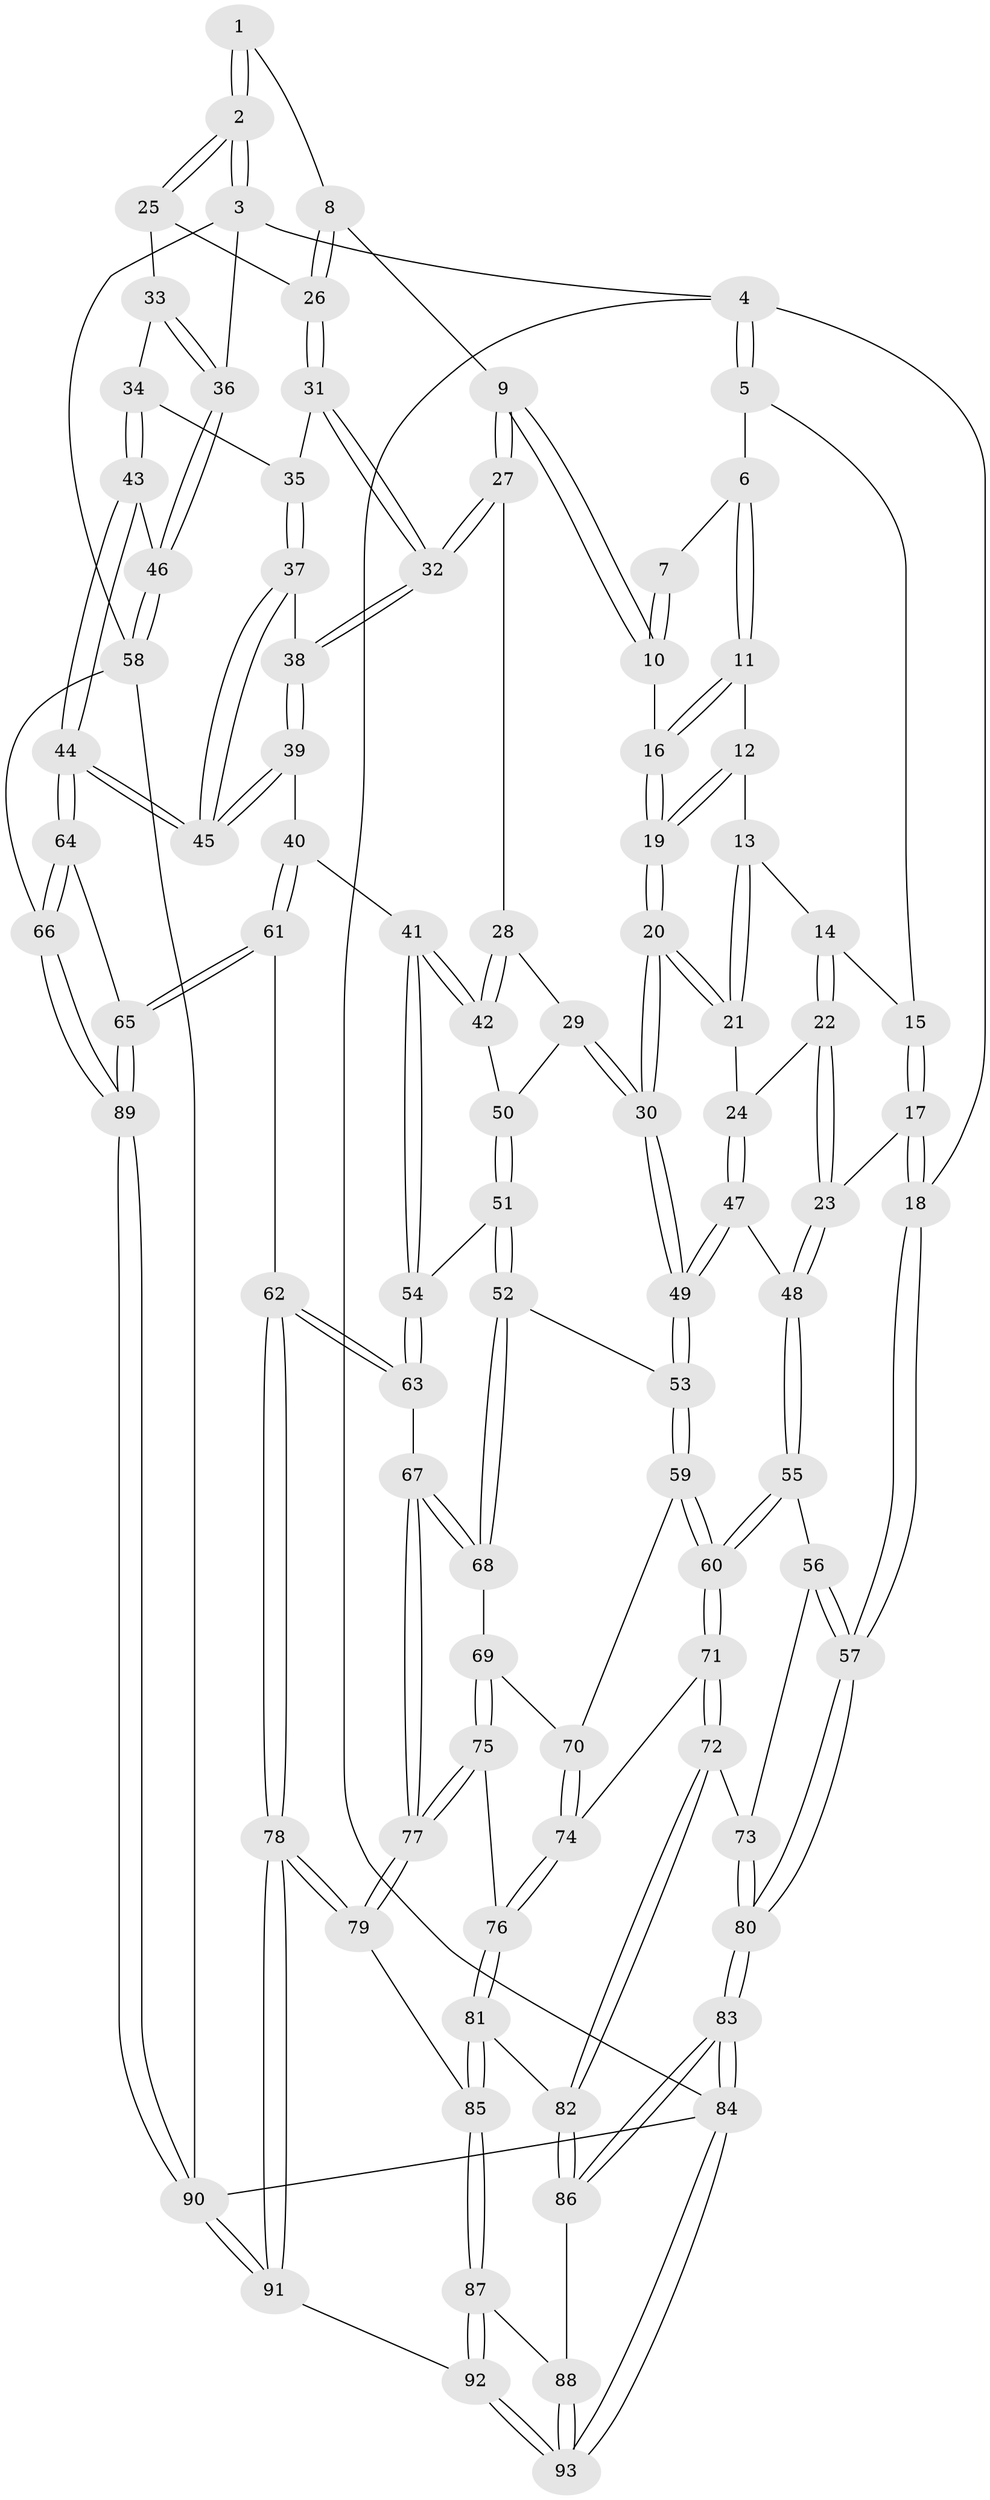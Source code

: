 // Generated by graph-tools (version 1.1) at 2025/02/03/09/25 05:02:14]
// undirected, 93 vertices, 229 edges
graph export_dot {
graph [start="1"]
  node [color=gray90,style=filled];
  1 [pos="+0.6867828592788718+0"];
  2 [pos="+1+0"];
  3 [pos="+1+0"];
  4 [pos="+0+0"];
  5 [pos="+0.15482801064590943+0"];
  6 [pos="+0.3816103078309017+0"];
  7 [pos="+0.5255015615325102+0"];
  8 [pos="+0.6524532502025415+0.04896966264734423"];
  9 [pos="+0.5773791019057259+0.12457184118006309"];
  10 [pos="+0.5304266043983407+0.09709977886586005"];
  11 [pos="+0.36472817603867647+0"];
  12 [pos="+0.34360762601402484+0"];
  13 [pos="+0.3082129553415568+0.03164698729936479"];
  14 [pos="+0.21483216505276043+0.05929955396732775"];
  15 [pos="+0.17297963481615133+0.022124275062699678"];
  16 [pos="+0.47010210756900067+0.10319379359932646"];
  17 [pos="+0+0.18021007303932368"];
  18 [pos="+0+0.17276450178731428"];
  19 [pos="+0.40813986692677423+0.16107284242477096"];
  20 [pos="+0.35333167089579154+0.24248584957988778"];
  21 [pos="+0.32275824573461714+0.23166584466526022"];
  22 [pos="+0.20043765454838097+0.22058780623552118"];
  23 [pos="+0.052036075787372744+0.21032595116168382"];
  24 [pos="+0.2233689767801214+0.23160015992968078"];
  25 [pos="+0.7953765715487042+0.13121295634574848"];
  26 [pos="+0.7873090614844162+0.13454175352333014"];
  27 [pos="+0.608383717871896+0.2250987493943595"];
  28 [pos="+0.5709488479348659+0.24924385119010684"];
  29 [pos="+0.4913101236135985+0.28640330474004805"];
  30 [pos="+0.3835809469731779+0.2788844933759863"];
  31 [pos="+0.7132646603769714+0.2147339134549576"];
  32 [pos="+0.6512917573370096+0.23852865256040504"];
  33 [pos="+0.8619326395912779+0.2243151319177747"];
  34 [pos="+0.89183539079997+0.27784883986081693"];
  35 [pos="+0.7965875157109149+0.291700669572534"];
  36 [pos="+1+0"];
  37 [pos="+0.7831097089392501+0.3327666914378409"];
  38 [pos="+0.6797227630701571+0.3391248103052839"];
  39 [pos="+0.6744475415051226+0.42249100767451897"];
  40 [pos="+0.647973415943731+0.4422430064632825"];
  41 [pos="+0.6251936275770681+0.44573687453764566"];
  42 [pos="+0.5941174799583671+0.37301601094571946"];
  43 [pos="+0.9584035858702437+0.315662854095634"];
  44 [pos="+0.8291889285422663+0.4535129412137623"];
  45 [pos="+0.8267924165820497+0.4521475241059668"];
  46 [pos="+1+0.2837271095725487"];
  47 [pos="+0.19743234647899163+0.3908723300448392"];
  48 [pos="+0.15071150734251146+0.4437591207945853"];
  49 [pos="+0.36421745316850657+0.42797865934105944"];
  50 [pos="+0.5041422610976541+0.3186739451081871"];
  51 [pos="+0.5439021341059915+0.4419831596989693"];
  52 [pos="+0.4246018426517503+0.4797441802987928"];
  53 [pos="+0.3701640648711124+0.4584735909575345"];
  54 [pos="+0.5901047031104049+0.4582930928785035"];
  55 [pos="+0.1296788801420438+0.49228397139634716"];
  56 [pos="+0.1010323837505556+0.49670114694553585"];
  57 [pos="+0+0.5221721483690481"];
  58 [pos="+1+0.6471738567920994"];
  59 [pos="+0.34184515875342714+0.4911892125279641"];
  60 [pos="+0.2245253898360143+0.5558222883468518"];
  61 [pos="+0.7371512662354013+0.6850535050693656"];
  62 [pos="+0.6626513371869346+0.6947227695883653"];
  63 [pos="+0.5588362958861329+0.6107999419024783"];
  64 [pos="+0.8738651118006827+0.6249291543267184"];
  65 [pos="+0.7379310463302629+0.6851677101436547"];
  66 [pos="+0.9989708421115652+0.6562646088840368"];
  67 [pos="+0.5178341245501448+0.6088984825528216"];
  68 [pos="+0.4755970742769782+0.5749930519121724"];
  69 [pos="+0.40002851944159723+0.6106905728455556"];
  70 [pos="+0.37442499739549095+0.6025313608062316"];
  71 [pos="+0.22671172300577927+0.5764597169854725"];
  72 [pos="+0.16536047632705167+0.6976333195554483"];
  73 [pos="+0.1267100648709758+0.670838614717568"];
  74 [pos="+0.320083034248617+0.668316945262198"];
  75 [pos="+0.4273331896699851+0.6952188188362127"];
  76 [pos="+0.320603698309516+0.669965628202741"];
  77 [pos="+0.4348214249431375+0.7000631564525727"];
  78 [pos="+0.5333269555521909+0.8374467699558344"];
  79 [pos="+0.4464439069342576+0.7628458587767981"];
  80 [pos="+0+0.5272689641449186"];
  81 [pos="+0.30622668408916986+0.7101872121702121"];
  82 [pos="+0.1662681635772611+0.7361905845745471"];
  83 [pos="+0+0.8152018684060723"];
  84 [pos="+0+1"];
  85 [pos="+0.3298680133368308+0.7912173333726437"];
  86 [pos="+0.14056321580777437+0.8069100865191742"];
  87 [pos="+0.3028026491433581+0.8354481889170069"];
  88 [pos="+0.14547179406520877+0.8119994186704191"];
  89 [pos="+0.8110100971478894+1"];
  90 [pos="+0.8037796033585627+1"];
  91 [pos="+0.519851922000534+1"];
  92 [pos="+0.4206440608966485+1"];
  93 [pos="+0.21208988485470934+1"];
  1 -- 2;
  1 -- 2;
  1 -- 8;
  2 -- 3;
  2 -- 3;
  2 -- 25;
  2 -- 25;
  3 -- 4;
  3 -- 36;
  3 -- 58;
  4 -- 5;
  4 -- 5;
  4 -- 18;
  4 -- 84;
  5 -- 6;
  5 -- 15;
  6 -- 7;
  6 -- 11;
  6 -- 11;
  7 -- 10;
  7 -- 10;
  8 -- 9;
  8 -- 26;
  8 -- 26;
  9 -- 10;
  9 -- 10;
  9 -- 27;
  9 -- 27;
  10 -- 16;
  11 -- 12;
  11 -- 16;
  11 -- 16;
  12 -- 13;
  12 -- 19;
  12 -- 19;
  13 -- 14;
  13 -- 21;
  13 -- 21;
  14 -- 15;
  14 -- 22;
  14 -- 22;
  15 -- 17;
  15 -- 17;
  16 -- 19;
  16 -- 19;
  17 -- 18;
  17 -- 18;
  17 -- 23;
  18 -- 57;
  18 -- 57;
  19 -- 20;
  19 -- 20;
  20 -- 21;
  20 -- 21;
  20 -- 30;
  20 -- 30;
  21 -- 24;
  22 -- 23;
  22 -- 23;
  22 -- 24;
  23 -- 48;
  23 -- 48;
  24 -- 47;
  24 -- 47;
  25 -- 26;
  25 -- 33;
  26 -- 31;
  26 -- 31;
  27 -- 28;
  27 -- 32;
  27 -- 32;
  28 -- 29;
  28 -- 42;
  28 -- 42;
  29 -- 30;
  29 -- 30;
  29 -- 50;
  30 -- 49;
  30 -- 49;
  31 -- 32;
  31 -- 32;
  31 -- 35;
  32 -- 38;
  32 -- 38;
  33 -- 34;
  33 -- 36;
  33 -- 36;
  34 -- 35;
  34 -- 43;
  34 -- 43;
  35 -- 37;
  35 -- 37;
  36 -- 46;
  36 -- 46;
  37 -- 38;
  37 -- 45;
  37 -- 45;
  38 -- 39;
  38 -- 39;
  39 -- 40;
  39 -- 45;
  39 -- 45;
  40 -- 41;
  40 -- 61;
  40 -- 61;
  41 -- 42;
  41 -- 42;
  41 -- 54;
  41 -- 54;
  42 -- 50;
  43 -- 44;
  43 -- 44;
  43 -- 46;
  44 -- 45;
  44 -- 45;
  44 -- 64;
  44 -- 64;
  46 -- 58;
  46 -- 58;
  47 -- 48;
  47 -- 49;
  47 -- 49;
  48 -- 55;
  48 -- 55;
  49 -- 53;
  49 -- 53;
  50 -- 51;
  50 -- 51;
  51 -- 52;
  51 -- 52;
  51 -- 54;
  52 -- 53;
  52 -- 68;
  52 -- 68;
  53 -- 59;
  53 -- 59;
  54 -- 63;
  54 -- 63;
  55 -- 56;
  55 -- 60;
  55 -- 60;
  56 -- 57;
  56 -- 57;
  56 -- 73;
  57 -- 80;
  57 -- 80;
  58 -- 66;
  58 -- 90;
  59 -- 60;
  59 -- 60;
  59 -- 70;
  60 -- 71;
  60 -- 71;
  61 -- 62;
  61 -- 65;
  61 -- 65;
  62 -- 63;
  62 -- 63;
  62 -- 78;
  62 -- 78;
  63 -- 67;
  64 -- 65;
  64 -- 66;
  64 -- 66;
  65 -- 89;
  65 -- 89;
  66 -- 89;
  66 -- 89;
  67 -- 68;
  67 -- 68;
  67 -- 77;
  67 -- 77;
  68 -- 69;
  69 -- 70;
  69 -- 75;
  69 -- 75;
  70 -- 74;
  70 -- 74;
  71 -- 72;
  71 -- 72;
  71 -- 74;
  72 -- 73;
  72 -- 82;
  72 -- 82;
  73 -- 80;
  73 -- 80;
  74 -- 76;
  74 -- 76;
  75 -- 76;
  75 -- 77;
  75 -- 77;
  76 -- 81;
  76 -- 81;
  77 -- 79;
  77 -- 79;
  78 -- 79;
  78 -- 79;
  78 -- 91;
  78 -- 91;
  79 -- 85;
  80 -- 83;
  80 -- 83;
  81 -- 82;
  81 -- 85;
  81 -- 85;
  82 -- 86;
  82 -- 86;
  83 -- 84;
  83 -- 84;
  83 -- 86;
  83 -- 86;
  84 -- 93;
  84 -- 93;
  84 -- 90;
  85 -- 87;
  85 -- 87;
  86 -- 88;
  87 -- 88;
  87 -- 92;
  87 -- 92;
  88 -- 93;
  88 -- 93;
  89 -- 90;
  89 -- 90;
  90 -- 91;
  90 -- 91;
  91 -- 92;
  92 -- 93;
  92 -- 93;
}
